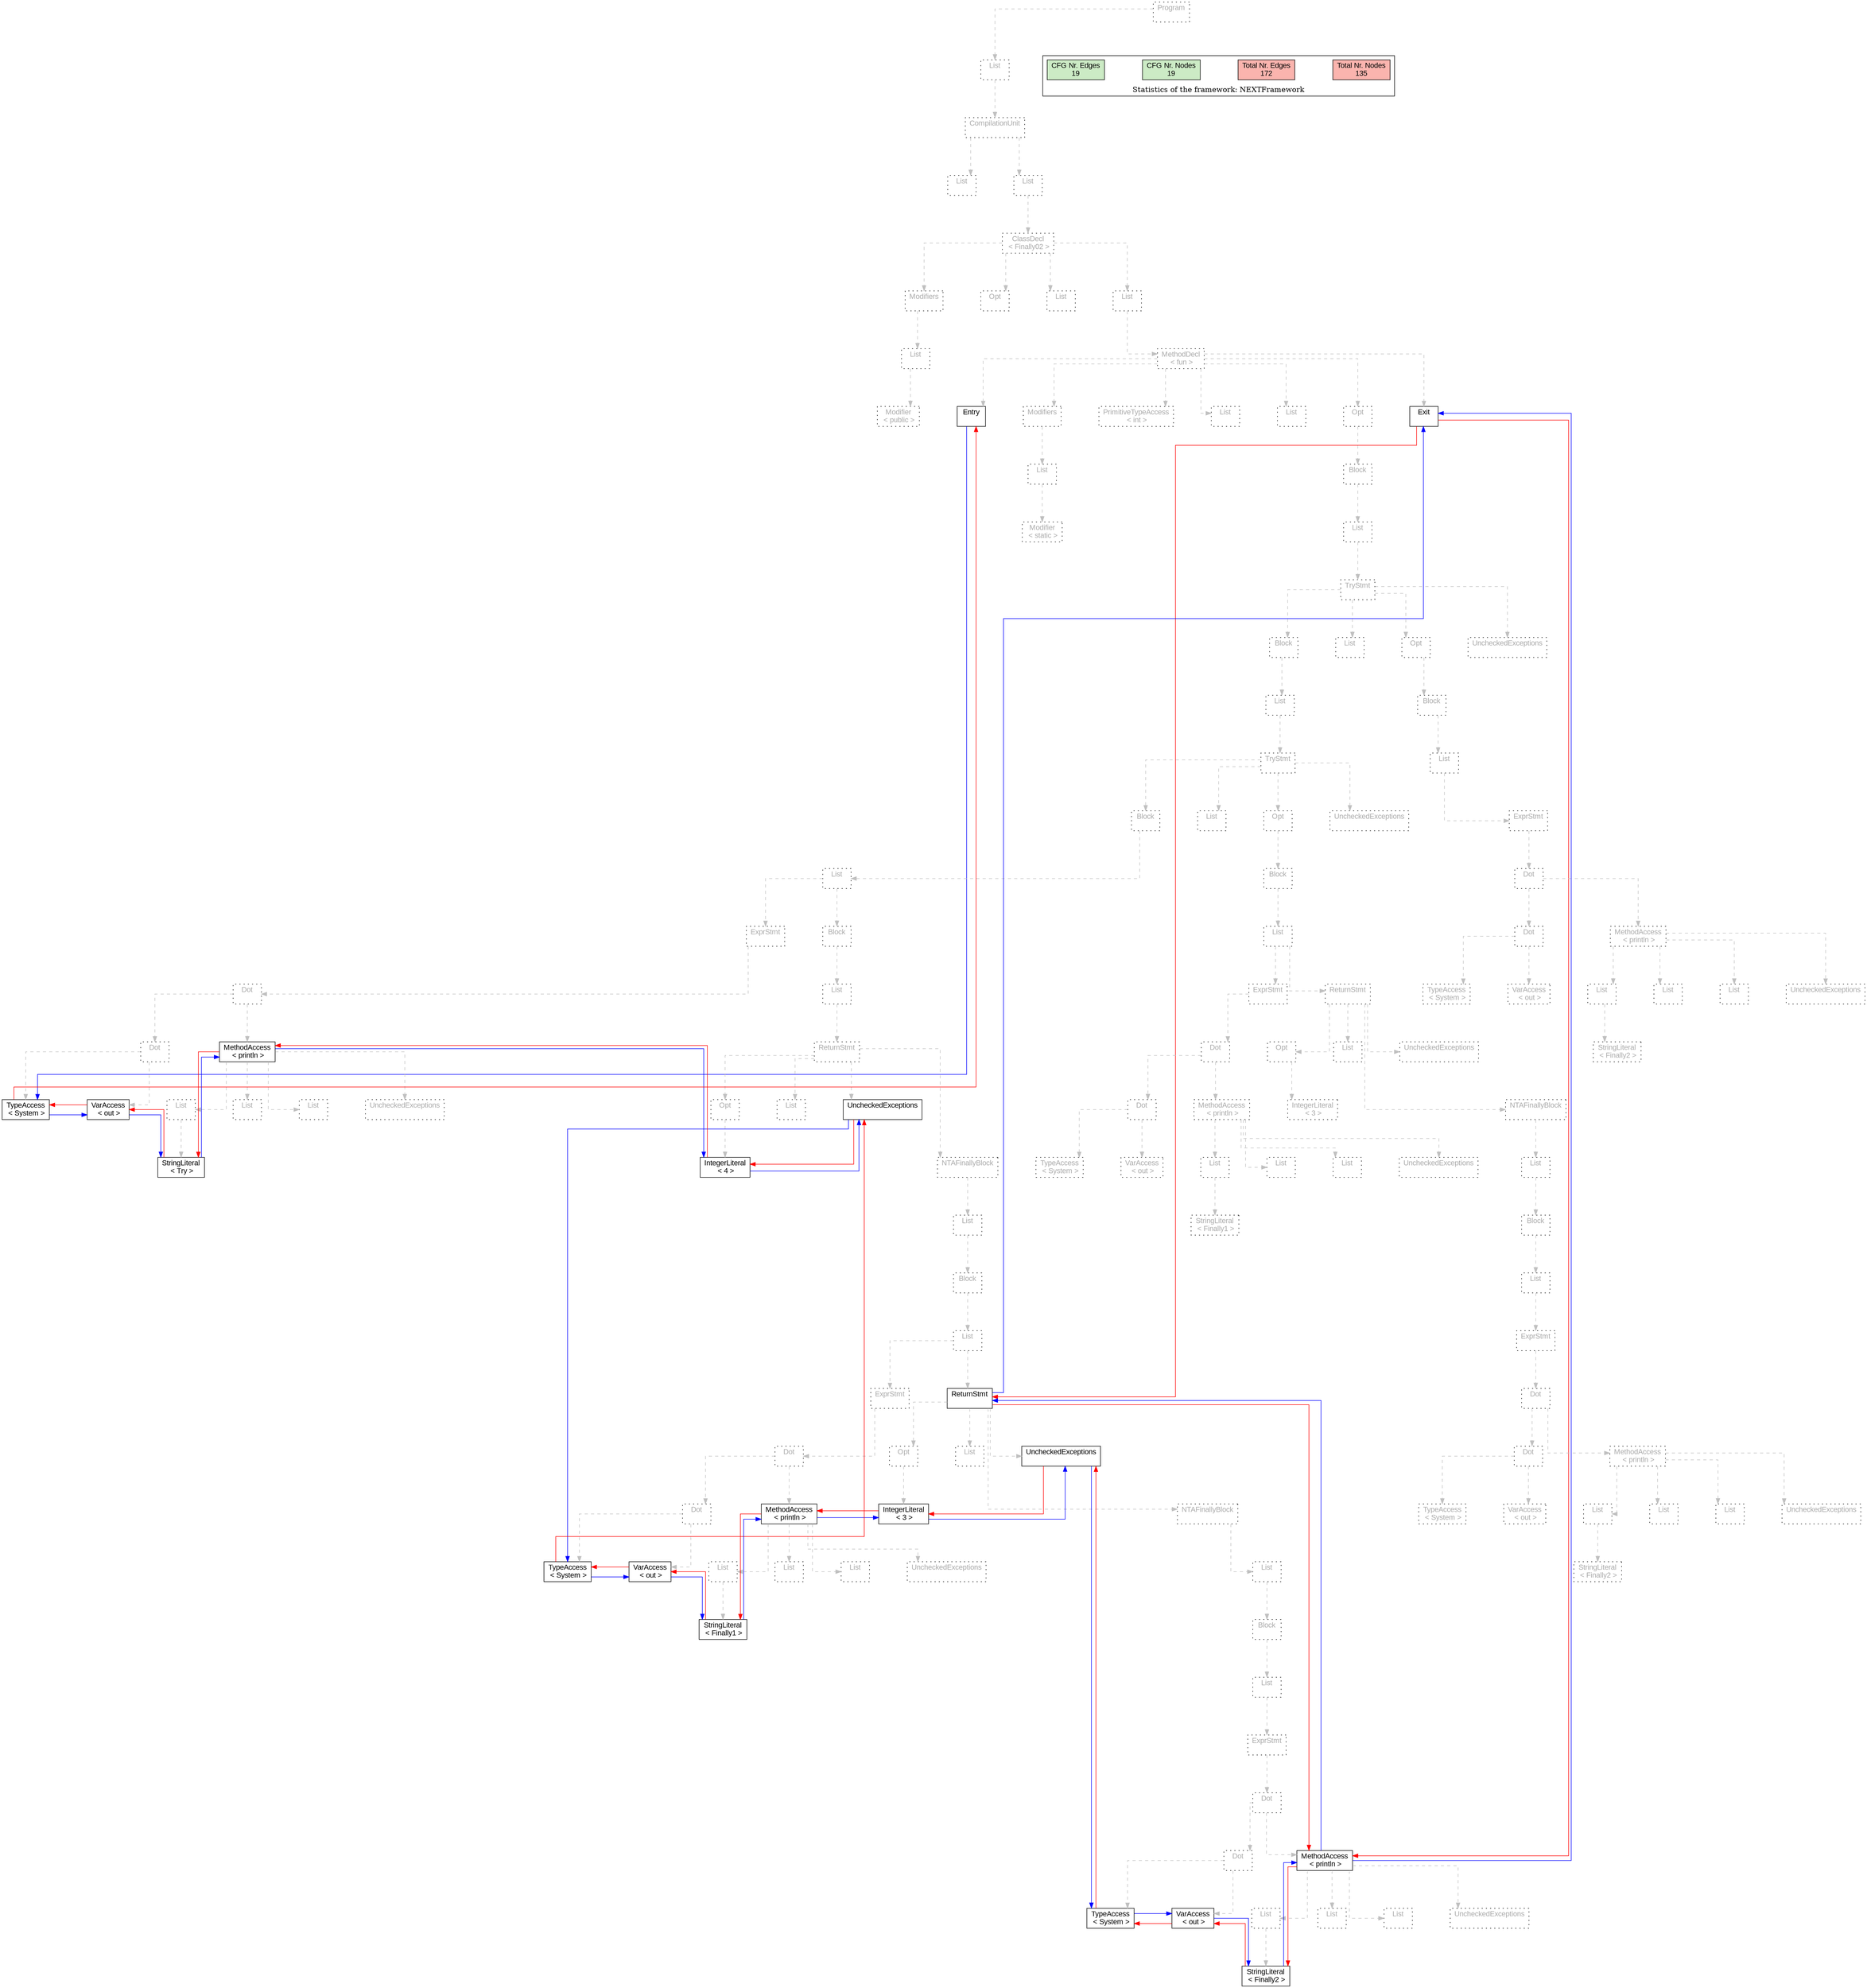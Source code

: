 digraph G {
graph [splines=ortho, nodesep="1", ranksep="1"]
node [shape=rect, fontname=Arial];
{ rank = same; "Program[0]"}
{ rank = same; "List[1]"}
{ rank = same; "CompilationUnit[2]"}
{ rank = same; "List[3]"; "List[4]"}
{ rank = same; "ClassDecl[5]"}
{ rank = same; "Modifiers[6]"; "Opt[9]"; "List[10]"; "List[11]"}
{ rank = same; "List[7]"; "MethodDecl[12]"}
{ rank = same; "Modifier[8]"; "Entry[13]"; "Modifiers[14]"; "PrimitiveTypeAccess[17]"; "List[18]"; "List[19]"; "Opt[20]"; "Exit[21]"}
{ rank = same; "List[15]"; "Block[21]"}
{ rank = same; "Modifier[16]"; "List[22]"}
{ rank = same; "TryStmt[23]"}
{ rank = same; "Block[24]"; "List[118]"; "Opt[119]"; "UncheckedExceptions[133]"}
{ rank = same; "List[25]"; "Block[120]"}
{ rank = same; "TryStmt[26]"; "List[121]"}
{ rank = same; "Block[27]"; "List[82]"; "Opt[83]"; "UncheckedExceptions[117]"; "ExprStmt[122]"}
{ rank = same; "List[28]"; "Block[84]"; "Dot[123]"}
{ rank = same; "ExprStmt[29]"; "Block[40]"; "List[85]"; "Dot[124]"; "MethodAccess[127]"}
{ rank = same; "Dot[30]"; "List[41]"; "ExprStmt[86]"; "ReturnStmt[97]"; "TypeAccess[125]"; "VarAccess[126]"; "List[129]"; "List[131]"; "List[132]"; "UncheckedExceptions[128]"}
{ rank = same; "Dot[31]"; "MethodAccess[34]"; "ReturnStmt[42]"; "Dot[87]"; "Opt[98]"; "List[116]"; "UncheckedExceptions[98]"; "StringLiteral[130]"}
{ rank = same; "TypeAccess[32]"; "VarAccess[33]"; "List[36]"; "List[38]"; "List[39]"; "UncheckedExceptions[35]"; "Opt[43]"; "List[81]"; "UncheckedExceptions[43]"; "Dot[88]"; "MethodAccess[91]"; "IntegerLiteral[99]"; "NTAFinallyBlock[101]"}
{ rank = same; "StringLiteral[37]"; "IntegerLiteral[44]"; "NTAFinallyBlock[46]"; "TypeAccess[89]"; "VarAccess[90]"; "List[93]"; "List[95]"; "List[96]"; "UncheckedExceptions[92]"; "List[102]"}
{ rank = same; "List[47]"; "StringLiteral[94]"; "Block[103]"}
{ rank = same; "Block[48]"; "List[104]"}
{ rank = same; "List[49]"; "ExprStmt[105]"}
{ rank = same; "ExprStmt[50]"; "ReturnStmt[61]"; "Dot[106]"}
{ rank = same; "Dot[51]"; "Opt[62]"; "List[80]"; "UncheckedExceptions[62]"; "Dot[107]"; "MethodAccess[110]"}
{ rank = same; "Dot[52]"; "MethodAccess[55]"; "IntegerLiteral[63]"; "NTAFinallyBlock[65]"; "TypeAccess[108]"; "VarAccess[109]"; "List[112]"; "List[114]"; "List[115]"; "UncheckedExceptions[111]"}
{ rank = same; "TypeAccess[53]"; "VarAccess[54]"; "List[57]"; "List[59]"; "List[60]"; "UncheckedExceptions[56]"; "List[66]"; "StringLiteral[113]"}
{ rank = same; "StringLiteral[58]"; "Block[67]"}
{ rank = same; "List[68]"}
{ rank = same; "ExprStmt[69]"}
{ rank = same; "Dot[70]"}
{ rank = same; "Dot[71]"; "MethodAccess[74]"}
{ rank = same; "TypeAccess[72]"; "VarAccess[73]"; "List[76]"; "List[78]"; "List[79]"; "UncheckedExceptions[75]"}
{ rank = same; "StringLiteral[77]"}
"Program[0]" [label="Program\n ", style= dotted   fillcolor="#eeeeee" fontcolor="#aaaaaa"  ]
"List[1]" [label="List\n ", style= dotted   fillcolor="#eeeeee" fontcolor="#aaaaaa"  ]
"CompilationUnit[2]" [label="CompilationUnit\n ", style= dotted   fillcolor="#eeeeee" fontcolor="#aaaaaa"  ]
"List[3]" [label="List\n ", style= dotted   fillcolor="#eeeeee" fontcolor="#aaaaaa"  ]
"List[4]" [label="List\n ", style= dotted   fillcolor="#eeeeee" fontcolor="#aaaaaa"  ]
"ClassDecl[5]" [label="ClassDecl\n < Finally02 >", style= dotted   fillcolor="#eeeeee" fontcolor="#aaaaaa"  ]
"Modifiers[6]" [label="Modifiers\n ", style= dotted   fillcolor="#eeeeee" fontcolor="#aaaaaa"  ]
"List[7]" [label="List\n ", style= dotted   fillcolor="#eeeeee" fontcolor="#aaaaaa"  ]
"Modifier[8]" [label="Modifier\n < public >", style= dotted   fillcolor="#eeeeee" fontcolor="#aaaaaa"  ]
"Opt[9]" [label="Opt\n ", style= dotted   fillcolor="#eeeeee" fontcolor="#aaaaaa"  ]
"List[10]" [label="List\n ", style= dotted   fillcolor="#eeeeee" fontcolor="#aaaaaa"  ]
"List[11]" [label="List\n ", style= dotted   fillcolor="#eeeeee" fontcolor="#aaaaaa"  ]
"MethodDecl[12]" [label="MethodDecl\n < fun >", style= dotted   fillcolor="#eeeeee" fontcolor="#aaaaaa"  ]
"Entry[13]" [label="Entry\n ", fillcolor=white   style=filled  ]
"Modifiers[14]" [label="Modifiers\n ", style= dotted   fillcolor="#eeeeee" fontcolor="#aaaaaa"  ]
"List[15]" [label="List\n ", style= dotted   fillcolor="#eeeeee" fontcolor="#aaaaaa"  ]
"Modifier[16]" [label="Modifier\n < static >", style= dotted   fillcolor="#eeeeee" fontcolor="#aaaaaa"  ]
"PrimitiveTypeAccess[17]" [label="PrimitiveTypeAccess\n < int >", style= dotted   fillcolor="#eeeeee" fontcolor="#aaaaaa"  ]
"List[18]" [label="List\n ", style= dotted   fillcolor="#eeeeee" fontcolor="#aaaaaa"  ]
"List[19]" [label="List\n ", style= dotted   fillcolor="#eeeeee" fontcolor="#aaaaaa"  ]
"Opt[20]" [label="Opt\n ", style= dotted   fillcolor="#eeeeee" fontcolor="#aaaaaa"  ]
"Block[21]" [label="Block\n ", style= dotted   fillcolor="#eeeeee" fontcolor="#aaaaaa"  ]
"List[22]" [label="List\n ", style= dotted   fillcolor="#eeeeee" fontcolor="#aaaaaa"  ]
"TryStmt[23]" [label="TryStmt\n ", style= dotted   fillcolor="#eeeeee" fontcolor="#aaaaaa"  ]
"Block[24]" [label="Block\n ", style= dotted   fillcolor="#eeeeee" fontcolor="#aaaaaa"  ]
"List[25]" [label="List\n ", style= dotted   fillcolor="#eeeeee" fontcolor="#aaaaaa"  ]
"TryStmt[26]" [label="TryStmt\n ", style= dotted   fillcolor="#eeeeee" fontcolor="#aaaaaa"  ]
"Block[27]" [label="Block\n ", style= dotted   fillcolor="#eeeeee" fontcolor="#aaaaaa"  ]
"List[28]" [label="List\n ", style= dotted   fillcolor="#eeeeee" fontcolor="#aaaaaa"  ]
"ExprStmt[29]" [label="ExprStmt\n ", style= dotted   fillcolor="#eeeeee" fontcolor="#aaaaaa"  ]
"Dot[30]" [label="Dot\n ", style= dotted   fillcolor="#eeeeee" fontcolor="#aaaaaa"  ]
"Dot[31]" [label="Dot\n ", style= dotted   fillcolor="#eeeeee" fontcolor="#aaaaaa"  ]
"TypeAccess[32]" [label="TypeAccess\n < System >", fillcolor=white   style=filled  ]
"VarAccess[33]" [label="VarAccess\n < out >", fillcolor=white   style=filled  ]
"MethodAccess[34]" [label="MethodAccess\n < println >", fillcolor=white   style=filled  ]
"List[36]" [label="List\n ", style= dotted   fillcolor="#eeeeee" fontcolor="#aaaaaa"  ]
"StringLiteral[37]" [label="StringLiteral\n < Try >", fillcolor=white   style=filled  ]
"List[38]" [label="List\n ", style= dotted   fillcolor="#eeeeee" fontcolor="#aaaaaa"  ]
"List[39]" [label="List\n ", style= dotted   fillcolor="#eeeeee" fontcolor="#aaaaaa"  ]
"UncheckedExceptions[35]" [label="UncheckedExceptions\n ", style= dotted   fillcolor="#eeeeee" fontcolor="#aaaaaa"  ]
"Block[40]" [label="Block\n ", style= dotted   fillcolor="#eeeeee" fontcolor="#aaaaaa"  ]
"List[41]" [label="List\n ", style= dotted   fillcolor="#eeeeee" fontcolor="#aaaaaa"  ]
"ReturnStmt[42]" [label="ReturnStmt\n ", style= dotted   fillcolor="#eeeeee" fontcolor="#aaaaaa"  ]
"Opt[43]" [label="Opt\n ", style= dotted   fillcolor="#eeeeee" fontcolor="#aaaaaa"  ]
"IntegerLiteral[44]" [label="IntegerLiteral\n < 4 >", fillcolor=white   style=filled  ]
"NTAFinallyBlock[46]" [label="NTAFinallyBlock\n ", style= dotted   fillcolor="#eeeeee" fontcolor="#aaaaaa"  ]
"List[47]" [label="List\n ", style= dotted   fillcolor="#eeeeee" fontcolor="#aaaaaa"  ]
"Block[48]" [label="Block\n ", style= dotted   fillcolor="#eeeeee" fontcolor="#aaaaaa"  ]
"List[49]" [label="List\n ", style= dotted   fillcolor="#eeeeee" fontcolor="#aaaaaa"  ]
"ExprStmt[50]" [label="ExprStmt\n ", style= dotted   fillcolor="#eeeeee" fontcolor="#aaaaaa"  ]
"Dot[51]" [label="Dot\n ", style= dotted   fillcolor="#eeeeee" fontcolor="#aaaaaa"  ]
"Dot[52]" [label="Dot\n ", style= dotted   fillcolor="#eeeeee" fontcolor="#aaaaaa"  ]
"TypeAccess[53]" [label="TypeAccess\n < System >", fillcolor=white   style=filled  ]
"VarAccess[54]" [label="VarAccess\n < out >", fillcolor=white   style=filled  ]
"MethodAccess[55]" [label="MethodAccess\n < println >", fillcolor=white   style=filled  ]
"List[57]" [label="List\n ", style= dotted   fillcolor="#eeeeee" fontcolor="#aaaaaa"  ]
"StringLiteral[58]" [label="StringLiteral\n < Finally1 >", fillcolor=white   style=filled  ]
"List[59]" [label="List\n ", style= dotted   fillcolor="#eeeeee" fontcolor="#aaaaaa"  ]
"List[60]" [label="List\n ", style= dotted   fillcolor="#eeeeee" fontcolor="#aaaaaa"  ]
"UncheckedExceptions[56]" [label="UncheckedExceptions\n ", style= dotted   fillcolor="#eeeeee" fontcolor="#aaaaaa"  ]
"ReturnStmt[61]" [label="ReturnStmt\n ", fillcolor=white   style=filled  ]
"Opt[62]" [label="Opt\n ", style= dotted   fillcolor="#eeeeee" fontcolor="#aaaaaa"  ]
"IntegerLiteral[63]" [label="IntegerLiteral\n < 3 >", fillcolor=white   style=filled  ]
"NTAFinallyBlock[65]" [label="NTAFinallyBlock\n ", style= dotted   fillcolor="#eeeeee" fontcolor="#aaaaaa"  ]
"List[66]" [label="List\n ", style= dotted   fillcolor="#eeeeee" fontcolor="#aaaaaa"  ]
"Block[67]" [label="Block\n ", style= dotted   fillcolor="#eeeeee" fontcolor="#aaaaaa"  ]
"List[68]" [label="List\n ", style= dotted   fillcolor="#eeeeee" fontcolor="#aaaaaa"  ]
"ExprStmt[69]" [label="ExprStmt\n ", style= dotted   fillcolor="#eeeeee" fontcolor="#aaaaaa"  ]
"Dot[70]" [label="Dot\n ", style= dotted   fillcolor="#eeeeee" fontcolor="#aaaaaa"  ]
"Dot[71]" [label="Dot\n ", style= dotted   fillcolor="#eeeeee" fontcolor="#aaaaaa"  ]
"TypeAccess[72]" [label="TypeAccess\n < System >", fillcolor=white   style=filled  ]
"VarAccess[73]" [label="VarAccess\n < out >", fillcolor=white   style=filled  ]
"MethodAccess[74]" [label="MethodAccess\n < println >", fillcolor=white   style=filled  ]
"List[76]" [label="List\n ", style= dotted   fillcolor="#eeeeee" fontcolor="#aaaaaa"  ]
"StringLiteral[77]" [label="StringLiteral\n < Finally2 >", fillcolor=white   style=filled  ]
"List[78]" [label="List\n ", style= dotted   fillcolor="#eeeeee" fontcolor="#aaaaaa"  ]
"List[79]" [label="List\n ", style= dotted   fillcolor="#eeeeee" fontcolor="#aaaaaa"  ]
"UncheckedExceptions[75]" [label="UncheckedExceptions\n ", style= dotted   fillcolor="#eeeeee" fontcolor="#aaaaaa"  ]
"List[80]" [label="List\n ", style= dotted   fillcolor="#eeeeee" fontcolor="#aaaaaa"  ]
"UncheckedExceptions[62]" [label="UncheckedExceptions\n ", fillcolor=white   style=filled  ]
"List[81]" [label="List\n ", style= dotted   fillcolor="#eeeeee" fontcolor="#aaaaaa"  ]
"UncheckedExceptions[43]" [label="UncheckedExceptions\n ", fillcolor=white   style=filled  ]
"List[82]" [label="List\n ", style= dotted   fillcolor="#eeeeee" fontcolor="#aaaaaa"  ]
"Opt[83]" [label="Opt\n ", style= dotted   fillcolor="#eeeeee" fontcolor="#aaaaaa"  ]
"Block[84]" [label="Block\n ", style= dotted   fillcolor="#eeeeee" fontcolor="#aaaaaa"  ]
"List[85]" [label="List\n ", style= dotted   fillcolor="#eeeeee" fontcolor="#aaaaaa"  ]
"ExprStmt[86]" [label="ExprStmt\n ", style= dotted   fillcolor="#eeeeee" fontcolor="#aaaaaa"  ]
"Dot[87]" [label="Dot\n ", style= dotted   fillcolor="#eeeeee" fontcolor="#aaaaaa"  ]
"Dot[88]" [label="Dot\n ", style= dotted   fillcolor="#eeeeee" fontcolor="#aaaaaa"  ]
"TypeAccess[89]" [label="TypeAccess\n < System >", style= dotted   fillcolor="#eeeeee" fontcolor="#aaaaaa"  ]
"VarAccess[90]" [label="VarAccess\n < out >", style= dotted   fillcolor="#eeeeee" fontcolor="#aaaaaa"  ]
"MethodAccess[91]" [label="MethodAccess\n < println >", style= dotted   fillcolor="#eeeeee" fontcolor="#aaaaaa"  ]
"List[93]" [label="List\n ", style= dotted   fillcolor="#eeeeee" fontcolor="#aaaaaa"  ]
"StringLiteral[94]" [label="StringLiteral\n < Finally1 >", style= dotted   fillcolor="#eeeeee" fontcolor="#aaaaaa"  ]
"List[95]" [label="List\n ", style= dotted   fillcolor="#eeeeee" fontcolor="#aaaaaa"  ]
"List[96]" [label="List\n ", style= dotted   fillcolor="#eeeeee" fontcolor="#aaaaaa"  ]
"UncheckedExceptions[92]" [label="UncheckedExceptions\n ", style= dotted   fillcolor="#eeeeee" fontcolor="#aaaaaa"  ]
"ReturnStmt[97]" [label="ReturnStmt\n ", style= dotted   fillcolor="#eeeeee" fontcolor="#aaaaaa"  ]
"Opt[98]" [label="Opt\n ", style= dotted   fillcolor="#eeeeee" fontcolor="#aaaaaa"  ]
"IntegerLiteral[99]" [label="IntegerLiteral\n < 3 >", style= dotted   fillcolor="#eeeeee" fontcolor="#aaaaaa"  ]
"NTAFinallyBlock[101]" [label="NTAFinallyBlock\n ", style= dotted   fillcolor="#eeeeee" fontcolor="#aaaaaa"  ]
"List[102]" [label="List\n ", style= dotted   fillcolor="#eeeeee" fontcolor="#aaaaaa"  ]
"Block[103]" [label="Block\n ", style= dotted   fillcolor="#eeeeee" fontcolor="#aaaaaa"  ]
"List[104]" [label="List\n ", style= dotted   fillcolor="#eeeeee" fontcolor="#aaaaaa"  ]
"ExprStmt[105]" [label="ExprStmt\n ", style= dotted   fillcolor="#eeeeee" fontcolor="#aaaaaa"  ]
"Dot[106]" [label="Dot\n ", style= dotted   fillcolor="#eeeeee" fontcolor="#aaaaaa"  ]
"Dot[107]" [label="Dot\n ", style= dotted   fillcolor="#eeeeee" fontcolor="#aaaaaa"  ]
"TypeAccess[108]" [label="TypeAccess\n < System >", style= dotted   fillcolor="#eeeeee" fontcolor="#aaaaaa"  ]
"VarAccess[109]" [label="VarAccess\n < out >", style= dotted   fillcolor="#eeeeee" fontcolor="#aaaaaa"  ]
"MethodAccess[110]" [label="MethodAccess\n < println >", style= dotted   fillcolor="#eeeeee" fontcolor="#aaaaaa"  ]
"List[112]" [label="List\n ", style= dotted   fillcolor="#eeeeee" fontcolor="#aaaaaa"  ]
"StringLiteral[113]" [label="StringLiteral\n < Finally2 >", style= dotted   fillcolor="#eeeeee" fontcolor="#aaaaaa"  ]
"List[114]" [label="List\n ", style= dotted   fillcolor="#eeeeee" fontcolor="#aaaaaa"  ]
"List[115]" [label="List\n ", style= dotted   fillcolor="#eeeeee" fontcolor="#aaaaaa"  ]
"UncheckedExceptions[111]" [label="UncheckedExceptions\n ", style= dotted   fillcolor="#eeeeee" fontcolor="#aaaaaa"  ]
"List[116]" [label="List\n ", style= dotted   fillcolor="#eeeeee" fontcolor="#aaaaaa"  ]
"UncheckedExceptions[98]" [label="UncheckedExceptions\n ", style= dotted   fillcolor="#eeeeee" fontcolor="#aaaaaa"  ]
"UncheckedExceptions[117]" [label="UncheckedExceptions\n ", style= dotted   fillcolor="#eeeeee" fontcolor="#aaaaaa"  ]
"List[118]" [label="List\n ", style= dotted   fillcolor="#eeeeee" fontcolor="#aaaaaa"  ]
"Opt[119]" [label="Opt\n ", style= dotted   fillcolor="#eeeeee" fontcolor="#aaaaaa"  ]
"Block[120]" [label="Block\n ", style= dotted   fillcolor="#eeeeee" fontcolor="#aaaaaa"  ]
"List[121]" [label="List\n ", style= dotted   fillcolor="#eeeeee" fontcolor="#aaaaaa"  ]
"ExprStmt[122]" [label="ExprStmt\n ", style= dotted   fillcolor="#eeeeee" fontcolor="#aaaaaa"  ]
"Dot[123]" [label="Dot\n ", style= dotted   fillcolor="#eeeeee" fontcolor="#aaaaaa"  ]
"Dot[124]" [label="Dot\n ", style= dotted   fillcolor="#eeeeee" fontcolor="#aaaaaa"  ]
"TypeAccess[125]" [label="TypeAccess\n < System >", style= dotted   fillcolor="#eeeeee" fontcolor="#aaaaaa"  ]
"VarAccess[126]" [label="VarAccess\n < out >", style= dotted   fillcolor="#eeeeee" fontcolor="#aaaaaa"  ]
"MethodAccess[127]" [label="MethodAccess\n < println >", style= dotted   fillcolor="#eeeeee" fontcolor="#aaaaaa"  ]
"List[129]" [label="List\n ", style= dotted   fillcolor="#eeeeee" fontcolor="#aaaaaa"  ]
"StringLiteral[130]" [label="StringLiteral\n < Finally2 >", style= dotted   fillcolor="#eeeeee" fontcolor="#aaaaaa"  ]
"List[131]" [label="List\n ", style= dotted   fillcolor="#eeeeee" fontcolor="#aaaaaa"  ]
"List[132]" [label="List\n ", style= dotted   fillcolor="#eeeeee" fontcolor="#aaaaaa"  ]
"UncheckedExceptions[128]" [label="UncheckedExceptions\n ", style= dotted   fillcolor="#eeeeee" fontcolor="#aaaaaa"  ]
"UncheckedExceptions[133]" [label="UncheckedExceptions\n ", style= dotted   fillcolor="#eeeeee" fontcolor="#aaaaaa"  ]
"Exit[21]" [label="Exit\n ", fillcolor=white   style=filled  ]
"CompilationUnit[2]" -> "List[3]" [style=dashed, color=gray]
"List[7]" -> "Modifier[8]" [style=dashed, color=gray]
"Modifiers[6]" -> "List[7]" [style=dashed, color=gray]
"ClassDecl[5]" -> "Modifiers[6]" [style=dashed, color=gray]
"ClassDecl[5]" -> "Opt[9]" [style=dashed, color=gray]
"ClassDecl[5]" -> "List[10]" [style=dashed, color=gray]
"MethodDecl[12]" -> "Entry[13]" [style=dashed, color=gray]
"List[15]" -> "Modifier[16]" [style=dashed, color=gray]
"Modifiers[14]" -> "List[15]" [style=dashed, color=gray]
"MethodDecl[12]" -> "Modifiers[14]" [style=dashed, color=gray]
"MethodDecl[12]" -> "PrimitiveTypeAccess[17]" [style=dashed, color=gray]
"MethodDecl[12]" -> "List[18]" [style=dashed, color=gray]
"MethodDecl[12]" -> "List[19]" [style=dashed, color=gray]
"Dot[31]" -> "TypeAccess[32]" [style=dashed, color=gray]
"Dot[31]" -> "VarAccess[33]" [style=dashed, color=gray]
"Dot[30]" -> "Dot[31]" [style=dashed, color=gray]
"List[36]" -> "StringLiteral[37]" [style=dashed, color=gray]
"MethodAccess[34]" -> "List[36]" [style=dashed, color=gray]
"MethodAccess[34]" -> "List[38]" [style=dashed, color=gray]
"MethodAccess[34]" -> "List[39]" [style=dashed, color=gray]
"MethodAccess[34]" -> "UncheckedExceptions[35]" [style=dashed, color=gray]
"Dot[30]" -> "MethodAccess[34]" [style=dashed, color=gray]
"ExprStmt[29]" -> "Dot[30]" [style=dashed, color=gray]
"List[28]" -> "ExprStmt[29]" [style=dashed, color=gray]
"Opt[43]" -> "IntegerLiteral[44]" [style=dashed, color=gray]
"ReturnStmt[42]" -> "Opt[43]" [style=dashed, color=gray]
"Dot[52]" -> "TypeAccess[53]" [style=dashed, color=gray]
"Dot[52]" -> "VarAccess[54]" [style=dashed, color=gray]
"Dot[51]" -> "Dot[52]" [style=dashed, color=gray]
"List[57]" -> "StringLiteral[58]" [style=dashed, color=gray]
"MethodAccess[55]" -> "List[57]" [style=dashed, color=gray]
"MethodAccess[55]" -> "List[59]" [style=dashed, color=gray]
"MethodAccess[55]" -> "List[60]" [style=dashed, color=gray]
"MethodAccess[55]" -> "UncheckedExceptions[56]" [style=dashed, color=gray]
"Dot[51]" -> "MethodAccess[55]" [style=dashed, color=gray]
"ExprStmt[50]" -> "Dot[51]" [style=dashed, color=gray]
"List[49]" -> "ExprStmt[50]" [style=dashed, color=gray]
"Opt[62]" -> "IntegerLiteral[63]" [style=dashed, color=gray]
"ReturnStmt[61]" -> "Opt[62]" [style=dashed, color=gray]
"Dot[71]" -> "TypeAccess[72]" [style=dashed, color=gray]
"Dot[71]" -> "VarAccess[73]" [style=dashed, color=gray]
"Dot[70]" -> "Dot[71]" [style=dashed, color=gray]
"List[76]" -> "StringLiteral[77]" [style=dashed, color=gray]
"MethodAccess[74]" -> "List[76]" [style=dashed, color=gray]
"MethodAccess[74]" -> "List[78]" [style=dashed, color=gray]
"MethodAccess[74]" -> "List[79]" [style=dashed, color=gray]
"MethodAccess[74]" -> "UncheckedExceptions[75]" [style=dashed, color=gray]
"Dot[70]" -> "MethodAccess[74]" [style=dashed, color=gray]
"ExprStmt[69]" -> "Dot[70]" [style=dashed, color=gray]
"List[68]" -> "ExprStmt[69]" [style=dashed, color=gray]
"Block[67]" -> "List[68]" [style=dashed, color=gray]
"List[66]" -> "Block[67]" [style=dashed, color=gray]
"NTAFinallyBlock[65]" -> "List[66]" [style=dashed, color=gray]
"ReturnStmt[61]" -> "NTAFinallyBlock[65]" [style=dashed, color=gray]
"ReturnStmt[61]" -> "List[80]" [style=dashed, color=gray]
"ReturnStmt[61]" -> "UncheckedExceptions[62]" [style=dashed, color=gray]
"List[49]" -> "ReturnStmt[61]" [style=dashed, color=gray]
"Block[48]" -> "List[49]" [style=dashed, color=gray]
"List[47]" -> "Block[48]" [style=dashed, color=gray]
"NTAFinallyBlock[46]" -> "List[47]" [style=dashed, color=gray]
"ReturnStmt[42]" -> "NTAFinallyBlock[46]" [style=dashed, color=gray]
"ReturnStmt[42]" -> "List[81]" [style=dashed, color=gray]
"ReturnStmt[42]" -> "UncheckedExceptions[43]" [style=dashed, color=gray]
"List[41]" -> "ReturnStmt[42]" [style=dashed, color=gray]
"Block[40]" -> "List[41]" [style=dashed, color=gray]
"List[28]" -> "Block[40]" [style=dashed, color=gray]
"Block[27]" -> "List[28]" [style=dashed, color=gray]
"TryStmt[26]" -> "Block[27]" [style=dashed, color=gray]
"TryStmt[26]" -> "List[82]" [style=dashed, color=gray]
"Dot[88]" -> "TypeAccess[89]" [style=dashed, color=gray]
"Dot[88]" -> "VarAccess[90]" [style=dashed, color=gray]
"Dot[87]" -> "Dot[88]" [style=dashed, color=gray]
"List[93]" -> "StringLiteral[94]" [style=dashed, color=gray]
"MethodAccess[91]" -> "List[93]" [style=dashed, color=gray]
"MethodAccess[91]" -> "List[95]" [style=dashed, color=gray]
"MethodAccess[91]" -> "List[96]" [style=dashed, color=gray]
"MethodAccess[91]" -> "UncheckedExceptions[92]" [style=dashed, color=gray]
"Dot[87]" -> "MethodAccess[91]" [style=dashed, color=gray]
"ExprStmt[86]" -> "Dot[87]" [style=dashed, color=gray]
"List[85]" -> "ExprStmt[86]" [style=dashed, color=gray]
"Opt[98]" -> "IntegerLiteral[99]" [style=dashed, color=gray]
"ReturnStmt[97]" -> "Opt[98]" [style=dashed, color=gray]
"Dot[107]" -> "TypeAccess[108]" [style=dashed, color=gray]
"Dot[107]" -> "VarAccess[109]" [style=dashed, color=gray]
"Dot[106]" -> "Dot[107]" [style=dashed, color=gray]
"List[112]" -> "StringLiteral[113]" [style=dashed, color=gray]
"MethodAccess[110]" -> "List[112]" [style=dashed, color=gray]
"MethodAccess[110]" -> "List[114]" [style=dashed, color=gray]
"MethodAccess[110]" -> "List[115]" [style=dashed, color=gray]
"MethodAccess[110]" -> "UncheckedExceptions[111]" [style=dashed, color=gray]
"Dot[106]" -> "MethodAccess[110]" [style=dashed, color=gray]
"ExprStmt[105]" -> "Dot[106]" [style=dashed, color=gray]
"List[104]" -> "ExprStmt[105]" [style=dashed, color=gray]
"Block[103]" -> "List[104]" [style=dashed, color=gray]
"List[102]" -> "Block[103]" [style=dashed, color=gray]
"NTAFinallyBlock[101]" -> "List[102]" [style=dashed, color=gray]
"ReturnStmt[97]" -> "NTAFinallyBlock[101]" [style=dashed, color=gray]
"ReturnStmt[97]" -> "List[116]" [style=dashed, color=gray]
"ReturnStmt[97]" -> "UncheckedExceptions[98]" [style=dashed, color=gray]
"List[85]" -> "ReturnStmt[97]" [style=dashed, color=gray]
"Block[84]" -> "List[85]" [style=dashed, color=gray]
"Opt[83]" -> "Block[84]" [style=dashed, color=gray]
"TryStmt[26]" -> "Opt[83]" [style=dashed, color=gray]
"TryStmt[26]" -> "UncheckedExceptions[117]" [style=dashed, color=gray]
"List[25]" -> "TryStmt[26]" [style=dashed, color=gray]
"Block[24]" -> "List[25]" [style=dashed, color=gray]
"TryStmt[23]" -> "Block[24]" [style=dashed, color=gray]
"TryStmt[23]" -> "List[118]" [style=dashed, color=gray]
"Dot[124]" -> "TypeAccess[125]" [style=dashed, color=gray]
"Dot[124]" -> "VarAccess[126]" [style=dashed, color=gray]
"Dot[123]" -> "Dot[124]" [style=dashed, color=gray]
"List[129]" -> "StringLiteral[130]" [style=dashed, color=gray]
"MethodAccess[127]" -> "List[129]" [style=dashed, color=gray]
"MethodAccess[127]" -> "List[131]" [style=dashed, color=gray]
"MethodAccess[127]" -> "List[132]" [style=dashed, color=gray]
"MethodAccess[127]" -> "UncheckedExceptions[128]" [style=dashed, color=gray]
"Dot[123]" -> "MethodAccess[127]" [style=dashed, color=gray]
"ExprStmt[122]" -> "Dot[123]" [style=dashed, color=gray]
"List[121]" -> "ExprStmt[122]" [style=dashed, color=gray]
"Block[120]" -> "List[121]" [style=dashed, color=gray]
"Opt[119]" -> "Block[120]" [style=dashed, color=gray]
"TryStmt[23]" -> "Opt[119]" [style=dashed, color=gray]
"TryStmt[23]" -> "UncheckedExceptions[133]" [style=dashed, color=gray]
"List[22]" -> "TryStmt[23]" [style=dashed, color=gray]
"Block[21]" -> "List[22]" [style=dashed, color=gray]
"Opt[20]" -> "Block[21]" [style=dashed, color=gray]
"MethodDecl[12]" -> "Opt[20]" [style=dashed, color=gray]
"MethodDecl[12]" -> "Exit[21]" [style=dashed, color=gray]
"List[11]" -> "MethodDecl[12]" [style=dashed, color=gray]
"ClassDecl[5]" -> "List[11]" [style=dashed, color=gray]
"List[4]" -> "ClassDecl[5]" [style=dashed, color=gray]
"CompilationUnit[2]" -> "List[4]" [style=dashed, color=gray]
"List[1]" -> "CompilationUnit[2]" [style=dashed, color=gray]
"Program[0]" -> "List[1]" [style=dashed, color=gray]
"Exit[21]" -> "ReturnStmt[61]" [color=red, constraint=false]
"Exit[21]" -> "MethodAccess[74]" [color=red, constraint=false]
"ReturnStmt[61]" -> "Exit[21]" [color=blue, constraint=false, xlabel=" "] 
"ReturnStmt[61]" -> "MethodAccess[74]" [color=red, constraint=false]
"MethodAccess[74]" -> "ReturnStmt[61]" [color=blue, constraint=false, xlabel=" "] 
"MethodAccess[74]" -> "Exit[21]" [color=blue, constraint=false, xlabel=" "] 
"MethodAccess[74]" -> "StringLiteral[77]" [color=red, constraint=false]
"StringLiteral[77]" -> "MethodAccess[74]" [color=blue, constraint=false, xlabel=" "] 
"StringLiteral[77]" -> "VarAccess[73]" [color=red, constraint=false]
"VarAccess[73]" -> "StringLiteral[77]" [color=blue, constraint=false, xlabel=" "] 
"VarAccess[73]" -> "TypeAccess[72]" [color=red, constraint=false]
"TypeAccess[72]" -> "VarAccess[73]" [color=blue, constraint=false, xlabel=" "] 
"TypeAccess[72]" -> "UncheckedExceptions[62]" [color=red, constraint=false]
"UncheckedExceptions[62]" -> "TypeAccess[72]" [color=blue, constraint=false, xlabel=" "] 
"UncheckedExceptions[62]" -> "IntegerLiteral[63]" [color=red, constraint=false]
"IntegerLiteral[63]" -> "UncheckedExceptions[62]" [color=blue, constraint=false, xlabel=" "] 
"IntegerLiteral[63]" -> "MethodAccess[55]" [color=red, constraint=false]
"MethodAccess[55]" -> "IntegerLiteral[63]" [color=blue, constraint=false, xlabel=" "] 
"MethodAccess[55]" -> "StringLiteral[58]" [color=red, constraint=false]
"StringLiteral[58]" -> "MethodAccess[55]" [color=blue, constraint=false, xlabel=" "] 
"StringLiteral[58]" -> "VarAccess[54]" [color=red, constraint=false]
"VarAccess[54]" -> "StringLiteral[58]" [color=blue, constraint=false, xlabel=" "] 
"VarAccess[54]" -> "TypeAccess[53]" [color=red, constraint=false]
"TypeAccess[53]" -> "VarAccess[54]" [color=blue, constraint=false, xlabel=" "] 
"TypeAccess[53]" -> "UncheckedExceptions[43]" [color=red, constraint=false]
"UncheckedExceptions[43]" -> "TypeAccess[53]" [color=blue, constraint=false, xlabel=" "] 
"UncheckedExceptions[43]" -> "IntegerLiteral[44]" [color=red, constraint=false]
"IntegerLiteral[44]" -> "UncheckedExceptions[43]" [color=blue, constraint=false, xlabel=" "] 
"IntegerLiteral[44]" -> "MethodAccess[34]" [color=red, constraint=false]
"MethodAccess[34]" -> "IntegerLiteral[44]" [color=blue, constraint=false, xlabel=" "] 
"MethodAccess[34]" -> "StringLiteral[37]" [color=red, constraint=false]
"StringLiteral[37]" -> "MethodAccess[34]" [color=blue, constraint=false, xlabel=" "] 
"StringLiteral[37]" -> "VarAccess[33]" [color=red, constraint=false]
"VarAccess[33]" -> "StringLiteral[37]" [color=blue, constraint=false, xlabel=" "] 
"VarAccess[33]" -> "TypeAccess[32]" [color=red, constraint=false]
"TypeAccess[32]" -> "VarAccess[33]" [color=blue, constraint=false, xlabel=" "] 
"TypeAccess[32]" -> "Entry[13]" [color=red, constraint=false]
"Entry[13]" -> "TypeAccess[32]" [color=blue, constraint=false, xlabel=" "] 
"List[3]" -> "List[4]" [style=invis]
"Modifiers[6]" -> "Opt[9]" -> "List[10]" -> "List[11]" [style=invis]
"Entry[13]" -> "Modifiers[14]" -> "PrimitiveTypeAccess[17]" -> "List[18]" -> "List[19]" -> "Opt[20]" -> "Exit[21]" [style=invis]
"Block[24]" -> "List[118]" -> "Opt[119]" [style=invis]
"Block[27]" -> "List[82]" -> "Opt[83]" [style=invis]
"ExprStmt[29]" -> "Block[40]" [style=invis]
"Dot[31]" -> "MethodAccess[34]" [style=invis]
"TypeAccess[32]" -> "VarAccess[33]" [style=invis]
"ExprStmt[50]" -> "ReturnStmt[61]" [style=invis]
"Dot[52]" -> "MethodAccess[55]" [style=invis]
"TypeAccess[53]" -> "VarAccess[54]" [style=invis]
"Dot[71]" -> "MethodAccess[74]" [style=invis]
"TypeAccess[72]" -> "VarAccess[73]" [style=invis]
"ExprStmt[86]" -> "ReturnStmt[97]" [style=invis]
"Dot[88]" -> "MethodAccess[91]" [style=invis]
"TypeAccess[89]" -> "VarAccess[90]" [style=invis]
"Dot[107]" -> "MethodAccess[110]" [style=invis]
"TypeAccess[108]" -> "VarAccess[109]" [style=invis]
"Dot[124]" -> "MethodAccess[127]" [style=invis]
"TypeAccess[125]" -> "VarAccess[126]" [style=invis]

subgraph cluster_legend {
{node [style=filled, fillcolor=1, colorscheme="pastel13"]
Nodes [label="Total Nr. Nodes
135", fillcolor=1]
Edges [label="Total Nr. Edges
172", fillcolor=1]
NodesCFG [label="CFG Nr. Nodes
19", fillcolor=3]
EdgesCFG [label="CFG Nr. Edges
19", fillcolor=3]
Nodes-> "Program[0]" -> NodesCFG  [style="invis"]
Edges -> "Program[0]" ->EdgesCFG [style="invis"]}
label = "Statistics of the framework: NEXTFramework"
style="solid"
ranksep=0.05
nodesep=0.01
labelloc = b
len=2
}}